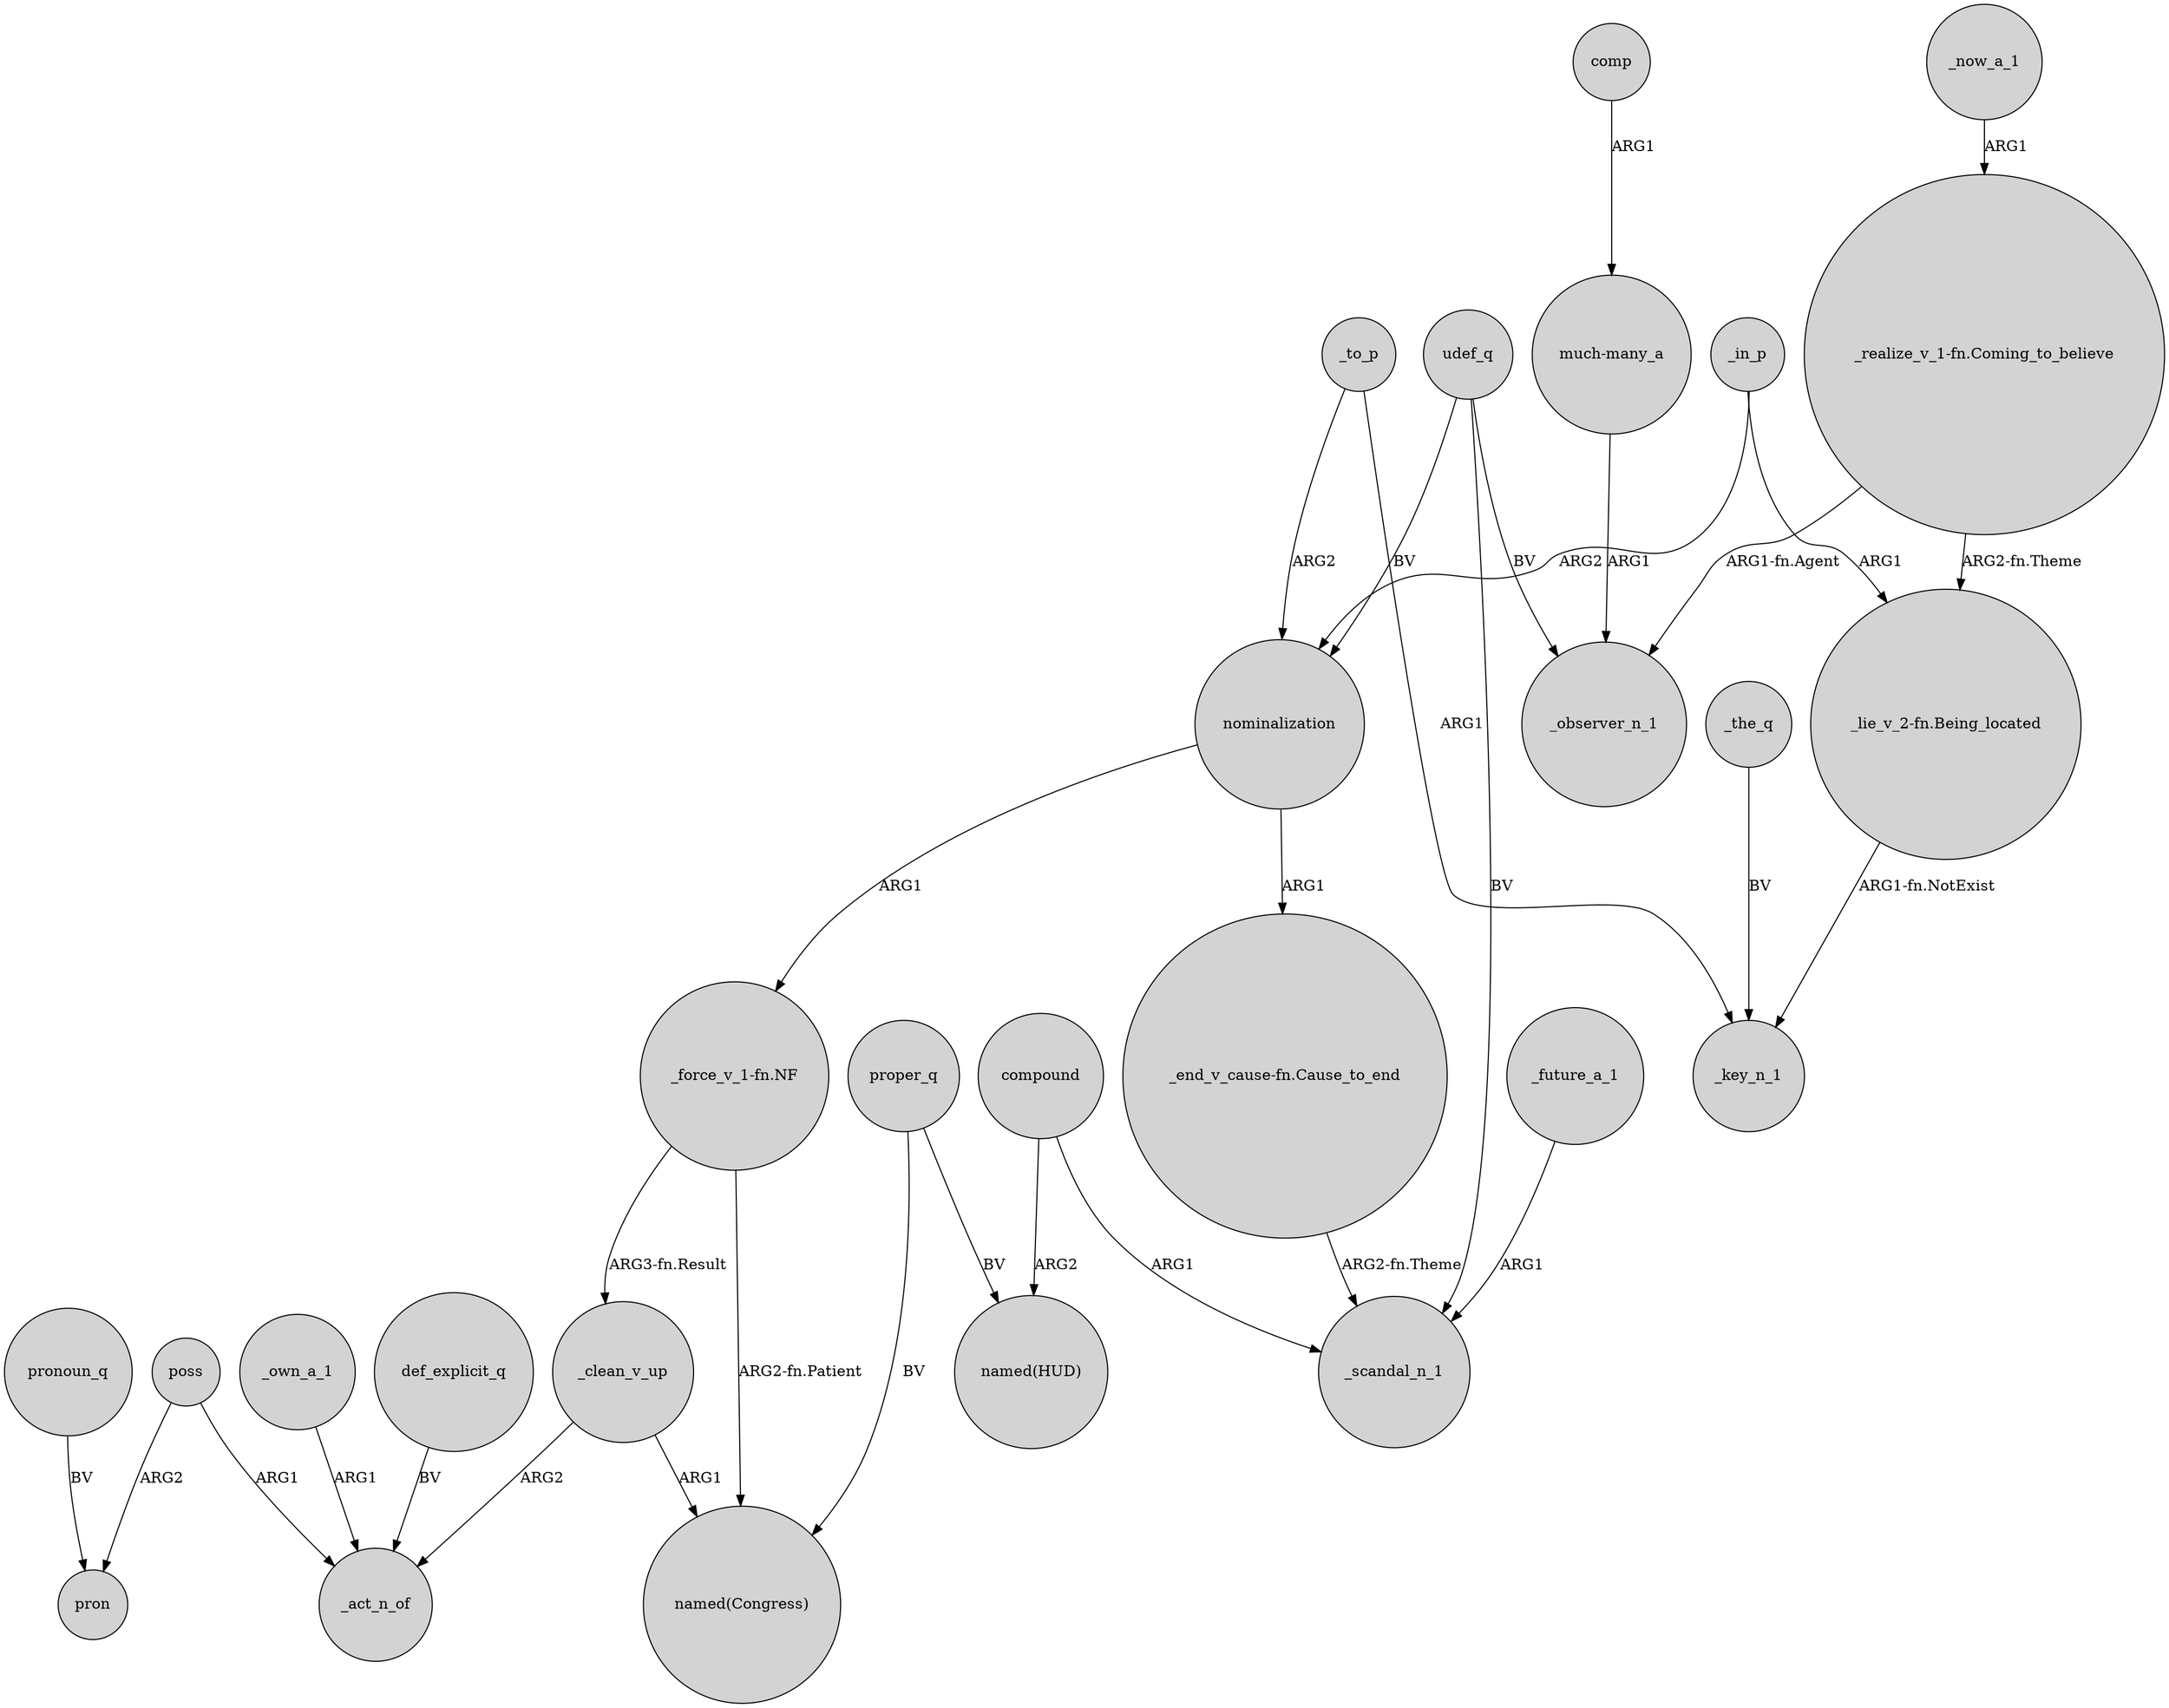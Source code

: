 digraph {
	node [shape=circle style=filled]
	poss -> pron [label=ARG2]
	proper_q -> "named(HUD)" [label=BV]
	"much-many_a" -> _observer_n_1 [label=ARG1]
	udef_q -> _scandal_n_1 [label=BV]
	"_force_v_1-fn.NF" -> _clean_v_up [label="ARG3-fn.Result"]
	udef_q -> _observer_n_1 [label=BV]
	compound -> _scandal_n_1 [label=ARG1]
	nominalization -> "_end_v_cause-fn.Cause_to_end" [label=ARG1]
	_clean_v_up -> "named(Congress)" [label=ARG1]
	"_realize_v_1-fn.Coming_to_believe" -> "_lie_v_2-fn.Being_located" [label="ARG2-fn.Theme"]
	_the_q -> _key_n_1 [label=BV]
	proper_q -> "named(Congress)" [label=BV]
	_to_p -> _key_n_1 [label=ARG1]
	pronoun_q -> pron [label=BV]
	_clean_v_up -> _act_n_of [label=ARG2]
	"_force_v_1-fn.NF" -> "named(Congress)" [label="ARG2-fn.Patient"]
	comp -> "much-many_a" [label=ARG1]
	poss -> _act_n_of [label=ARG1]
	_to_p -> nominalization [label=ARG2]
	"_lie_v_2-fn.Being_located" -> _key_n_1 [label="ARG1-fn.NotExist"]
	"_end_v_cause-fn.Cause_to_end" -> _scandal_n_1 [label="ARG2-fn.Theme"]
	_own_a_1 -> _act_n_of [label=ARG1]
	_in_p -> "_lie_v_2-fn.Being_located" [label=ARG1]
	udef_q -> nominalization [label=BV]
	nominalization -> "_force_v_1-fn.NF" [label=ARG1]
	compound -> "named(HUD)" [label=ARG2]
	_now_a_1 -> "_realize_v_1-fn.Coming_to_believe" [label=ARG1]
	_in_p -> nominalization [label=ARG2]
	"_realize_v_1-fn.Coming_to_believe" -> _observer_n_1 [label="ARG1-fn.Agent"]
	_future_a_1 -> _scandal_n_1 [label=ARG1]
	def_explicit_q -> _act_n_of [label=BV]
}
